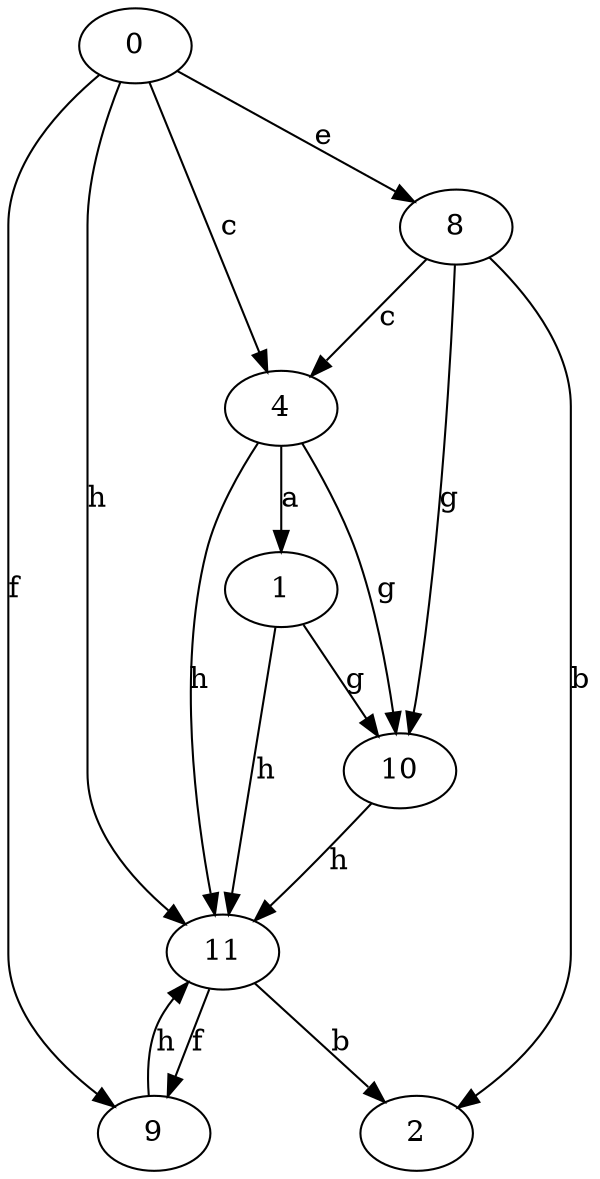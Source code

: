strict digraph  {
0;
1;
2;
4;
8;
9;
10;
11;
0 -> 4  [label=c];
0 -> 8  [label=e];
0 -> 9  [label=f];
0 -> 11  [label=h];
1 -> 10  [label=g];
1 -> 11  [label=h];
4 -> 1  [label=a];
4 -> 10  [label=g];
4 -> 11  [label=h];
8 -> 2  [label=b];
8 -> 4  [label=c];
8 -> 10  [label=g];
9 -> 11  [label=h];
10 -> 11  [label=h];
11 -> 2  [label=b];
11 -> 9  [label=f];
}
